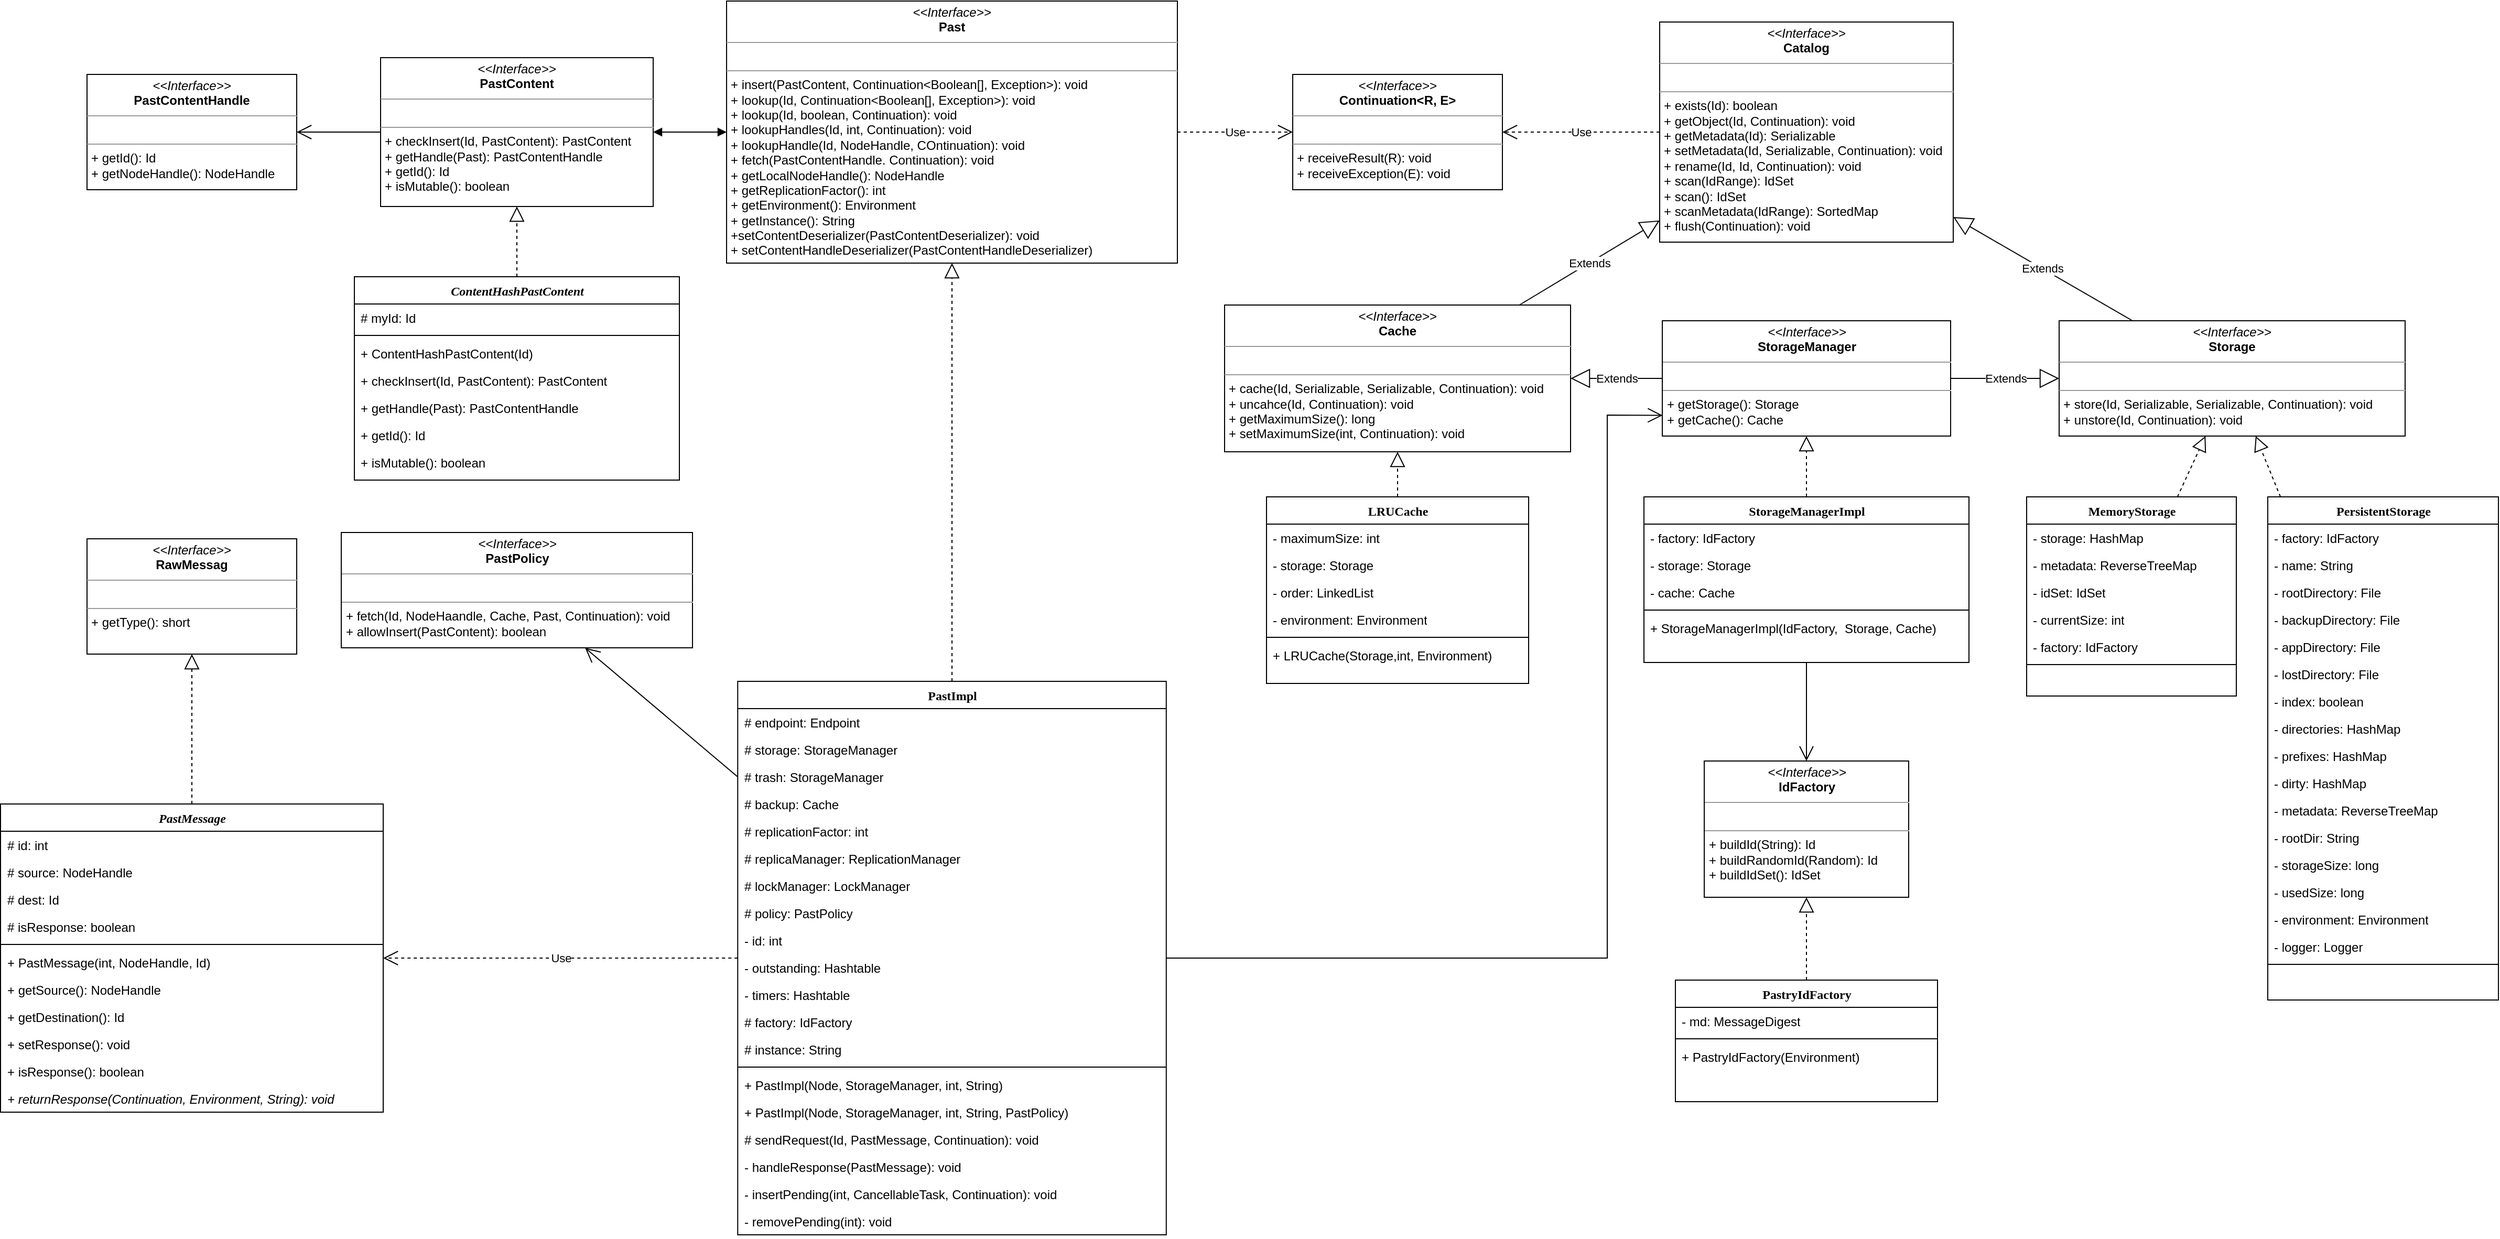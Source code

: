 <mxfile version="20.8.22" type="github">
  <diagram id="C5RBs43oDa-KdzZeNtuy" name="Page-1">
    <mxGraphModel dx="1843" dy="736" grid="1" gridSize="10" guides="1" tooltips="1" connect="1" arrows="1" fold="1" page="1" pageScale="1" pageWidth="827" pageHeight="1169" math="0" shadow="0">
      <root>
        <mxCell id="WIyWlLk6GJQsqaUBKTNV-0" />
        <mxCell id="WIyWlLk6GJQsqaUBKTNV-1" parent="WIyWlLk6GJQsqaUBKTNV-0" />
        <mxCell id="Su3MOvT8TWQy6JMW1wot-0" value="&lt;p style=&quot;margin:0px;margin-top:4px;text-align:center;&quot;&gt;&lt;i&gt;&amp;lt;&amp;lt;Interface&amp;gt;&amp;gt;&lt;/i&gt;&lt;br&gt;&lt;b&gt;PastContent&lt;/b&gt;&lt;/p&gt;&lt;hr size=&quot;1&quot;&gt;&lt;p style=&quot;margin:0px;margin-left:4px;&quot;&gt;&lt;br&gt;&lt;/p&gt;&lt;hr size=&quot;1&quot;&gt;&lt;p style=&quot;margin:0px;margin-left:4px;&quot;&gt;+ checkInsert(Id, PastContent): PastContent&lt;/p&gt;&lt;p style=&quot;margin:0px;margin-left:4px;&quot;&gt;+ getHandle(Past): PastContentHandle&lt;br&gt;&lt;/p&gt;&lt;p style=&quot;margin:0px;margin-left:4px;&quot;&gt;+ getId(): Id&lt;/p&gt;&lt;p style=&quot;margin:0px;margin-left:4px;&quot;&gt;+ isMutable(): boolean&lt;/p&gt;" style="verticalAlign=top;align=left;overflow=fill;fontSize=12;fontFamily=Helvetica;html=1;rounded=0;shadow=0;comic=0;labelBackgroundColor=none;strokeWidth=1" parent="WIyWlLk6GJQsqaUBKTNV-1" vertex="1">
          <mxGeometry x="550" y="459" width="260" height="142" as="geometry" />
        </mxCell>
        <mxCell id="Su3MOvT8TWQy6JMW1wot-1" value="&lt;p style=&quot;margin:0px;margin-top:4px;text-align:center;&quot;&gt;&lt;i&gt;&amp;lt;&amp;lt;Interface&amp;gt;&amp;gt;&lt;/i&gt;&lt;br&gt;&lt;b&gt;PastContentHandle&lt;/b&gt;&lt;/p&gt;&lt;hr size=&quot;1&quot;&gt;&lt;p style=&quot;margin:0px;margin-left:4px;&quot;&gt;&lt;br&gt;&lt;/p&gt;&lt;hr size=&quot;1&quot;&gt;&lt;p style=&quot;margin:0px;margin-left:4px;&quot;&gt;&lt;span style=&quot;background-color: initial;&quot;&gt;+ getId(): Id&lt;/span&gt;&lt;br&gt;&lt;/p&gt;&lt;p style=&quot;margin:0px;margin-left:4px;&quot;&gt;+ getNodeHandle(): NodeHandle&lt;/p&gt;" style="verticalAlign=top;align=left;overflow=fill;fontSize=12;fontFamily=Helvetica;html=1;rounded=0;shadow=0;comic=0;labelBackgroundColor=none;strokeWidth=1" parent="WIyWlLk6GJQsqaUBKTNV-1" vertex="1">
          <mxGeometry x="270" y="475" width="200" height="110" as="geometry" />
        </mxCell>
        <mxCell id="Su3MOvT8TWQy6JMW1wot-2" value="&lt;p style=&quot;margin:0px;margin-top:4px;text-align:center;&quot;&gt;&lt;i&gt;&amp;lt;&amp;lt;Interface&amp;gt;&amp;gt;&lt;/i&gt;&lt;br&gt;&lt;b&gt;Past&lt;/b&gt;&lt;/p&gt;&lt;hr size=&quot;1&quot;&gt;&lt;p style=&quot;margin:0px;margin-left:4px;&quot;&gt;&lt;br&gt;&lt;/p&gt;&lt;hr size=&quot;1&quot;&gt;&lt;p style=&quot;margin:0px;margin-left:4px;&quot;&gt;+ insert(PastContent, Continuation&amp;lt;Boolean[], Exception&amp;gt;): void&lt;/p&gt;&lt;p style=&quot;margin:0px;margin-left:4px;&quot;&gt;+ lookup(Id, Continuation&amp;lt;Boolean[], Exception&amp;gt;): void&lt;/p&gt;&lt;p style=&quot;margin:0px;margin-left:4px;&quot;&gt;+ lookup(Id, boolean, Continuation): void&lt;/p&gt;&lt;p style=&quot;margin:0px;margin-left:4px;&quot;&gt;+ lookupHandles(Id, int, Continuation): void&lt;/p&gt;&lt;p style=&quot;margin:0px;margin-left:4px;&quot;&gt;+ lookupHandle(Id, NodeHandle, COntinuation): void&lt;/p&gt;&lt;p style=&quot;margin:0px;margin-left:4px;&quot;&gt;+ fetch(PastContentHandle. Continuation): void&lt;/p&gt;&lt;p style=&quot;margin:0px;margin-left:4px;&quot;&gt;+ getLocalNodeHandle(): NodeHandle&lt;/p&gt;&lt;p style=&quot;margin:0px;margin-left:4px;&quot;&gt;+ getReplicationFactor(): int&lt;/p&gt;&lt;p style=&quot;margin:0px;margin-left:4px;&quot;&gt;+ getEnvironment(): Environment&lt;/p&gt;&lt;p style=&quot;margin:0px;margin-left:4px;&quot;&gt;+ getInstance(): String&lt;/p&gt;&lt;p style=&quot;margin:0px;margin-left:4px;&quot;&gt;+setContentDeserializer(PastContentDeserializer): void&lt;/p&gt;&lt;p style=&quot;margin:0px;margin-left:4px;&quot;&gt;+ setContentHandleDeserializer(PastContentHandleDeserializer)&lt;/p&gt;" style="verticalAlign=top;align=left;overflow=fill;fontSize=12;fontFamily=Helvetica;html=1;rounded=0;shadow=0;comic=0;labelBackgroundColor=none;strokeWidth=1" parent="WIyWlLk6GJQsqaUBKTNV-1" vertex="1">
          <mxGeometry x="880" y="405" width="430" height="250" as="geometry" />
        </mxCell>
        <mxCell id="Su3MOvT8TWQy6JMW1wot-4" value="" style="endArrow=open;endFill=1;endSize=12;html=1;rounded=0;" parent="WIyWlLk6GJQsqaUBKTNV-1" source="Su3MOvT8TWQy6JMW1wot-0" target="Su3MOvT8TWQy6JMW1wot-1" edge="1">
          <mxGeometry width="160" relative="1" as="geometry">
            <mxPoint x="310" y="790" as="sourcePoint" />
            <mxPoint x="470" y="790" as="targetPoint" />
          </mxGeometry>
        </mxCell>
        <mxCell id="Su3MOvT8TWQy6JMW1wot-5" value="PastImpl" style="swimlane;html=1;fontStyle=1;align=center;verticalAlign=top;childLayout=stackLayout;horizontal=1;startSize=26;horizontalStack=0;resizeParent=1;resizeLast=0;collapsible=1;marginBottom=0;swimlaneFillColor=#ffffff;rounded=0;shadow=0;comic=0;labelBackgroundColor=none;strokeWidth=1;fillColor=none;fontFamily=Verdana;fontSize=12" parent="WIyWlLk6GJQsqaUBKTNV-1" vertex="1">
          <mxGeometry x="890.63" y="1054" width="408.75" height="528" as="geometry" />
        </mxCell>
        <mxCell id="Su3MOvT8TWQy6JMW1wot-6" value="# endpoint: Endpoint" style="text;html=1;strokeColor=none;fillColor=none;align=left;verticalAlign=top;spacingLeft=4;spacingRight=4;whiteSpace=wrap;overflow=hidden;rotatable=0;points=[[0,0.5],[1,0.5]];portConstraint=eastwest;" parent="Su3MOvT8TWQy6JMW1wot-5" vertex="1">
          <mxGeometry y="26" width="408.75" height="26" as="geometry" />
        </mxCell>
        <mxCell id="Su3MOvT8TWQy6JMW1wot-7" value="# storage: StorageManager" style="text;html=1;strokeColor=none;fillColor=none;align=left;verticalAlign=top;spacingLeft=4;spacingRight=4;whiteSpace=wrap;overflow=hidden;rotatable=0;points=[[0,0.5],[1,0.5]];portConstraint=eastwest;" parent="Su3MOvT8TWQy6JMW1wot-5" vertex="1">
          <mxGeometry y="52" width="408.75" height="26" as="geometry" />
        </mxCell>
        <mxCell id="Su3MOvT8TWQy6JMW1wot-8" value="# trash: StorageManager" style="text;html=1;strokeColor=none;fillColor=none;align=left;verticalAlign=top;spacingLeft=4;spacingRight=4;whiteSpace=wrap;overflow=hidden;rotatable=0;points=[[0,0.5],[1,0.5]];portConstraint=eastwest;" parent="Su3MOvT8TWQy6JMW1wot-5" vertex="1">
          <mxGeometry y="78" width="408.75" height="26" as="geometry" />
        </mxCell>
        <mxCell id="Su3MOvT8TWQy6JMW1wot-13" value="# backup: Cache" style="text;html=1;strokeColor=none;fillColor=none;align=left;verticalAlign=top;spacingLeft=4;spacingRight=4;whiteSpace=wrap;overflow=hidden;rotatable=0;points=[[0,0.5],[1,0.5]];portConstraint=eastwest;" parent="Su3MOvT8TWQy6JMW1wot-5" vertex="1">
          <mxGeometry y="104" width="408.75" height="26" as="geometry" />
        </mxCell>
        <mxCell id="Su3MOvT8TWQy6JMW1wot-14" value="# replicationFactor: int" style="text;html=1;strokeColor=none;fillColor=none;align=left;verticalAlign=top;spacingLeft=4;spacingRight=4;whiteSpace=wrap;overflow=hidden;rotatable=0;points=[[0,0.5],[1,0.5]];portConstraint=eastwest;" parent="Su3MOvT8TWQy6JMW1wot-5" vertex="1">
          <mxGeometry y="130" width="408.75" height="26" as="geometry" />
        </mxCell>
        <mxCell id="Su3MOvT8TWQy6JMW1wot-15" value="# replicaManager: ReplicationManager" style="text;html=1;strokeColor=none;fillColor=none;align=left;verticalAlign=top;spacingLeft=4;spacingRight=4;whiteSpace=wrap;overflow=hidden;rotatable=0;points=[[0,0.5],[1,0.5]];portConstraint=eastwest;" parent="Su3MOvT8TWQy6JMW1wot-5" vertex="1">
          <mxGeometry y="156" width="408.75" height="26" as="geometry" />
        </mxCell>
        <mxCell id="Su3MOvT8TWQy6JMW1wot-16" value="# lockManager: LockManager" style="text;html=1;strokeColor=none;fillColor=none;align=left;verticalAlign=top;spacingLeft=4;spacingRight=4;whiteSpace=wrap;overflow=hidden;rotatable=0;points=[[0,0.5],[1,0.5]];portConstraint=eastwest;" parent="Su3MOvT8TWQy6JMW1wot-5" vertex="1">
          <mxGeometry y="182" width="408.75" height="26" as="geometry" />
        </mxCell>
        <mxCell id="Su3MOvT8TWQy6JMW1wot-17" value="# policy: PastPolicy" style="text;html=1;strokeColor=none;fillColor=none;align=left;verticalAlign=top;spacingLeft=4;spacingRight=4;whiteSpace=wrap;overflow=hidden;rotatable=0;points=[[0,0.5],[1,0.5]];portConstraint=eastwest;" parent="Su3MOvT8TWQy6JMW1wot-5" vertex="1">
          <mxGeometry y="208" width="408.75" height="26" as="geometry" />
        </mxCell>
        <mxCell id="Su3MOvT8TWQy6JMW1wot-18" value="- id: int" style="text;html=1;strokeColor=none;fillColor=none;align=left;verticalAlign=top;spacingLeft=4;spacingRight=4;whiteSpace=wrap;overflow=hidden;rotatable=0;points=[[0,0.5],[1,0.5]];portConstraint=eastwest;" parent="Su3MOvT8TWQy6JMW1wot-5" vertex="1">
          <mxGeometry y="234" width="408.75" height="26" as="geometry" />
        </mxCell>
        <mxCell id="Su3MOvT8TWQy6JMW1wot-19" value="- outstanding: Hashtable" style="text;html=1;strokeColor=none;fillColor=none;align=left;verticalAlign=top;spacingLeft=4;spacingRight=4;whiteSpace=wrap;overflow=hidden;rotatable=0;points=[[0,0.5],[1,0.5]];portConstraint=eastwest;" parent="Su3MOvT8TWQy6JMW1wot-5" vertex="1">
          <mxGeometry y="260" width="408.75" height="26" as="geometry" />
        </mxCell>
        <mxCell id="Su3MOvT8TWQy6JMW1wot-20" value="- timers: Hashtable" style="text;html=1;strokeColor=none;fillColor=none;align=left;verticalAlign=top;spacingLeft=4;spacingRight=4;whiteSpace=wrap;overflow=hidden;rotatable=0;points=[[0,0.5],[1,0.5]];portConstraint=eastwest;" parent="Su3MOvT8TWQy6JMW1wot-5" vertex="1">
          <mxGeometry y="286" width="408.75" height="26" as="geometry" />
        </mxCell>
        <mxCell id="Su3MOvT8TWQy6JMW1wot-21" value="# factory: IdFactory" style="text;html=1;strokeColor=none;fillColor=none;align=left;verticalAlign=top;spacingLeft=4;spacingRight=4;whiteSpace=wrap;overflow=hidden;rotatable=0;points=[[0,0.5],[1,0.5]];portConstraint=eastwest;" parent="Su3MOvT8TWQy6JMW1wot-5" vertex="1">
          <mxGeometry y="312" width="408.75" height="26" as="geometry" />
        </mxCell>
        <mxCell id="Su3MOvT8TWQy6JMW1wot-22" value="# instance: String" style="text;html=1;strokeColor=none;fillColor=none;align=left;verticalAlign=top;spacingLeft=4;spacingRight=4;whiteSpace=wrap;overflow=hidden;rotatable=0;points=[[0,0.5],[1,0.5]];portConstraint=eastwest;" parent="Su3MOvT8TWQy6JMW1wot-5" vertex="1">
          <mxGeometry y="338" width="408.75" height="26" as="geometry" />
        </mxCell>
        <mxCell id="Su3MOvT8TWQy6JMW1wot-9" value="" style="line;html=1;strokeWidth=1;fillColor=none;align=left;verticalAlign=middle;spacingTop=-1;spacingLeft=3;spacingRight=3;rotatable=0;labelPosition=right;points=[];portConstraint=eastwest;" parent="Su3MOvT8TWQy6JMW1wot-5" vertex="1">
          <mxGeometry y="364" width="408.75" height="8" as="geometry" />
        </mxCell>
        <mxCell id="wLES59j1oVK8HbgdXvUb-11" value="+ PastImpl(Node, StorageManager, int, String)" style="text;html=1;strokeColor=none;fillColor=none;align=left;verticalAlign=top;spacingLeft=4;spacingRight=4;whiteSpace=wrap;overflow=hidden;rotatable=0;points=[[0,0.5],[1,0.5]];portConstraint=eastwest;" parent="Su3MOvT8TWQy6JMW1wot-5" vertex="1">
          <mxGeometry y="372" width="408.75" height="26" as="geometry" />
        </mxCell>
        <mxCell id="wLES59j1oVK8HbgdXvUb-14" value="+ PastImpl(Node, StorageManager, int, String, PastPolicy)" style="text;html=1;strokeColor=none;fillColor=none;align=left;verticalAlign=top;spacingLeft=4;spacingRight=4;whiteSpace=wrap;overflow=hidden;rotatable=0;points=[[0,0.5],[1,0.5]];portConstraint=eastwest;" parent="Su3MOvT8TWQy6JMW1wot-5" vertex="1">
          <mxGeometry y="398" width="408.75" height="26" as="geometry" />
        </mxCell>
        <mxCell id="Su3MOvT8TWQy6JMW1wot-10" value="# sendRequest(Id, PastMessage, Continuation): void" style="text;html=1;strokeColor=none;fillColor=none;align=left;verticalAlign=top;spacingLeft=4;spacingRight=4;whiteSpace=wrap;overflow=hidden;rotatable=0;points=[[0,0.5],[1,0.5]];portConstraint=eastwest;" parent="Su3MOvT8TWQy6JMW1wot-5" vertex="1">
          <mxGeometry y="424" width="408.75" height="26" as="geometry" />
        </mxCell>
        <mxCell id="Su3MOvT8TWQy6JMW1wot-11" value="&lt;span style=&quot;&quot;&gt;- handleResponse(PastMessage): void&lt;/span&gt;" style="text;html=1;strokeColor=none;fillColor=none;align=left;verticalAlign=top;spacingLeft=4;spacingRight=4;whiteSpace=wrap;overflow=hidden;rotatable=0;points=[[0,0.5],[1,0.5]];portConstraint=eastwest;" parent="Su3MOvT8TWQy6JMW1wot-5" vertex="1">
          <mxGeometry y="450" width="408.75" height="26" as="geometry" />
        </mxCell>
        <mxCell id="esoiNTDguQ5Th5_M5A-R-1" value="&lt;span style=&quot;&quot;&gt;- insertPending(int, CancellableTask, Continuation): void&lt;/span&gt;" style="text;html=1;strokeColor=none;fillColor=none;align=left;verticalAlign=top;spacingLeft=4;spacingRight=4;whiteSpace=wrap;overflow=hidden;rotatable=0;points=[[0,0.5],[1,0.5]];portConstraint=eastwest;" vertex="1" parent="Su3MOvT8TWQy6JMW1wot-5">
          <mxGeometry y="476" width="408.75" height="26" as="geometry" />
        </mxCell>
        <mxCell id="esoiNTDguQ5Th5_M5A-R-0" value="&lt;span style=&quot;&quot;&gt;- removePending(int): void&lt;/span&gt;" style="text;html=1;strokeColor=none;fillColor=none;align=left;verticalAlign=top;spacingLeft=4;spacingRight=4;whiteSpace=wrap;overflow=hidden;rotatable=0;points=[[0,0.5],[1,0.5]];portConstraint=eastwest;" vertex="1" parent="Su3MOvT8TWQy6JMW1wot-5">
          <mxGeometry y="502" width="408.75" height="26" as="geometry" />
        </mxCell>
        <mxCell id="Su3MOvT8TWQy6JMW1wot-12" value="" style="endArrow=block;dashed=1;endFill=0;endSize=12;html=1;rounded=0;" parent="WIyWlLk6GJQsqaUBKTNV-1" source="Su3MOvT8TWQy6JMW1wot-5" target="Su3MOvT8TWQy6JMW1wot-2" edge="1">
          <mxGeometry width="160" relative="1" as="geometry">
            <mxPoint x="440" y="750" as="sourcePoint" />
            <mxPoint x="600" y="750" as="targetPoint" />
          </mxGeometry>
        </mxCell>
        <mxCell id="4EkITvmxwTz3SZGyoo9T-0" value="&lt;p style=&quot;margin:0px;margin-top:4px;text-align:center;&quot;&gt;&lt;i&gt;&amp;lt;&amp;lt;Interface&amp;gt;&amp;gt;&lt;/i&gt;&lt;br&gt;&lt;b&gt;Continuation&amp;lt;R, E&amp;gt;&lt;/b&gt;&lt;/p&gt;&lt;hr size=&quot;1&quot;&gt;&lt;p style=&quot;margin:0px;margin-left:4px;&quot;&gt;&lt;br&gt;&lt;/p&gt;&lt;hr size=&quot;1&quot;&gt;&lt;p style=&quot;margin:0px;margin-left:4px;&quot;&gt;&lt;span style=&quot;background-color: initial;&quot;&gt;+ receiveResult(R): void&lt;/span&gt;&lt;br&gt;&lt;/p&gt;&lt;p style=&quot;margin:0px;margin-left:4px;&quot;&gt;+ receiveException(E): void&lt;/p&gt;" style="verticalAlign=top;align=left;overflow=fill;fontSize=12;fontFamily=Helvetica;html=1;rounded=0;shadow=0;comic=0;labelBackgroundColor=none;strokeWidth=1" parent="WIyWlLk6GJQsqaUBKTNV-1" vertex="1">
          <mxGeometry x="1420" y="475" width="200" height="110" as="geometry" />
        </mxCell>
        <mxCell id="rdHLimNLfJa7XDxrcu8q-0" value="&lt;p style=&quot;margin:0px;margin-top:4px;text-align:center;&quot;&gt;&lt;i&gt;&amp;lt;&amp;lt;Interface&amp;gt;&amp;gt;&lt;/i&gt;&lt;br&gt;&lt;b&gt;Storage&lt;/b&gt;&lt;/p&gt;&lt;hr size=&quot;1&quot;&gt;&lt;p style=&quot;margin:0px;margin-left:4px;&quot;&gt;&lt;br&gt;&lt;/p&gt;&lt;hr size=&quot;1&quot;&gt;&lt;p style=&quot;margin:0px;margin-left:4px;&quot;&gt;&lt;span style=&quot;background-color: initial;&quot;&gt;+ store(Id, Serializable, Serializable, Continuation): void&lt;/span&gt;&lt;br&gt;&lt;/p&gt;&lt;p style=&quot;margin:0px;margin-left:4px;&quot;&gt;+ unstore(Id, Continuation): void&lt;/p&gt;" style="verticalAlign=top;align=left;overflow=fill;fontSize=12;fontFamily=Helvetica;html=1;rounded=0;shadow=0;comic=0;labelBackgroundColor=none;strokeWidth=1" parent="WIyWlLk6GJQsqaUBKTNV-1" vertex="1">
          <mxGeometry x="2151" y="710" width="330" height="110" as="geometry" />
        </mxCell>
        <mxCell id="rdHLimNLfJa7XDxrcu8q-1" value="&lt;p style=&quot;margin:0px;margin-top:4px;text-align:center;&quot;&gt;&lt;i&gt;&amp;lt;&amp;lt;Interface&amp;gt;&amp;gt;&lt;/i&gt;&lt;br&gt;&lt;b&gt;Catalog&lt;/b&gt;&lt;/p&gt;&lt;hr size=&quot;1&quot;&gt;&lt;p style=&quot;margin:0px;margin-left:4px;&quot;&gt;&lt;br&gt;&lt;/p&gt;&lt;hr size=&quot;1&quot;&gt;&lt;p style=&quot;margin:0px;margin-left:4px;&quot;&gt;+ exists(Id): boolean&lt;/p&gt;&lt;p style=&quot;margin:0px;margin-left:4px;&quot;&gt;+ getObject(Id, Continuation): void&lt;br&gt;&lt;/p&gt;&lt;p style=&quot;margin:0px;margin-left:4px;&quot;&gt;+ getMetadata(Id): Serializable&lt;/p&gt;&lt;p style=&quot;margin:0px;margin-left:4px;&quot;&gt;+ setMetadata(Id, Serializable, Continuation): void&lt;/p&gt;&lt;p style=&quot;margin:0px;margin-left:4px;&quot;&gt;+ rename(Id, Id, Continuation): void&lt;/p&gt;&lt;p style=&quot;margin:0px;margin-left:4px;&quot;&gt;+ scan(IdRange): IdSet&lt;/p&gt;&lt;p style=&quot;margin:0px;margin-left:4px;&quot;&gt;+ scan(): IdSet&lt;/p&gt;&lt;p style=&quot;margin:0px;margin-left:4px;&quot;&gt;+ scanMetadata(IdRange): SortedMap&lt;/p&gt;&lt;p style=&quot;margin:0px;margin-left:4px;&quot;&gt;+ flush(Continuation): void&lt;/p&gt;" style="verticalAlign=top;align=left;overflow=fill;fontSize=12;fontFamily=Helvetica;html=1;rounded=0;shadow=0;comic=0;labelBackgroundColor=none;strokeWidth=1" parent="WIyWlLk6GJQsqaUBKTNV-1" vertex="1">
          <mxGeometry x="1770" y="425" width="280" height="210" as="geometry" />
        </mxCell>
        <mxCell id="rdHLimNLfJa7XDxrcu8q-3" value="MemoryStorage" style="swimlane;html=1;fontStyle=1;align=center;verticalAlign=top;childLayout=stackLayout;horizontal=1;startSize=26;horizontalStack=0;resizeParent=1;resizeLast=0;collapsible=1;marginBottom=0;swimlaneFillColor=#ffffff;rounded=0;shadow=0;comic=0;labelBackgroundColor=none;strokeWidth=1;fillColor=none;fontFamily=Verdana;fontSize=12" parent="WIyWlLk6GJQsqaUBKTNV-1" vertex="1">
          <mxGeometry x="2120" y="878" width="200" height="190" as="geometry" />
        </mxCell>
        <mxCell id="rdHLimNLfJa7XDxrcu8q-4" value="- storage: HashMap" style="text;html=1;strokeColor=none;fillColor=none;align=left;verticalAlign=top;spacingLeft=4;spacingRight=4;whiteSpace=wrap;overflow=hidden;rotatable=0;points=[[0,0.5],[1,0.5]];portConstraint=eastwest;" parent="rdHLimNLfJa7XDxrcu8q-3" vertex="1">
          <mxGeometry y="26" width="200" height="26" as="geometry" />
        </mxCell>
        <mxCell id="rdHLimNLfJa7XDxrcu8q-5" value="- metadata: ReverseTreeMap" style="text;html=1;strokeColor=none;fillColor=none;align=left;verticalAlign=top;spacingLeft=4;spacingRight=4;whiteSpace=wrap;overflow=hidden;rotatable=0;points=[[0,0.5],[1,0.5]];portConstraint=eastwest;" parent="rdHLimNLfJa7XDxrcu8q-3" vertex="1">
          <mxGeometry y="52" width="200" height="26" as="geometry" />
        </mxCell>
        <mxCell id="rdHLimNLfJa7XDxrcu8q-6" value="- idSet: IdSet" style="text;html=1;strokeColor=none;fillColor=none;align=left;verticalAlign=top;spacingLeft=4;spacingRight=4;whiteSpace=wrap;overflow=hidden;rotatable=0;points=[[0,0.5],[1,0.5]];portConstraint=eastwest;" parent="rdHLimNLfJa7XDxrcu8q-3" vertex="1">
          <mxGeometry y="78" width="200" height="26" as="geometry" />
        </mxCell>
        <mxCell id="rdHLimNLfJa7XDxrcu8q-7" value="- currentSize: int" style="text;html=1;strokeColor=none;fillColor=none;align=left;verticalAlign=top;spacingLeft=4;spacingRight=4;whiteSpace=wrap;overflow=hidden;rotatable=0;points=[[0,0.5],[1,0.5]];portConstraint=eastwest;" parent="rdHLimNLfJa7XDxrcu8q-3" vertex="1">
          <mxGeometry y="104" width="200" height="26" as="geometry" />
        </mxCell>
        <mxCell id="rdHLimNLfJa7XDxrcu8q-8" value="- factory: IdFactory" style="text;html=1;strokeColor=none;fillColor=none;align=left;verticalAlign=top;spacingLeft=4;spacingRight=4;whiteSpace=wrap;overflow=hidden;rotatable=0;points=[[0,0.5],[1,0.5]];portConstraint=eastwest;" parent="rdHLimNLfJa7XDxrcu8q-3" vertex="1">
          <mxGeometry y="130" width="200" height="26" as="geometry" />
        </mxCell>
        <mxCell id="rdHLimNLfJa7XDxrcu8q-17" value="" style="line;html=1;strokeWidth=1;fillColor=none;align=left;verticalAlign=middle;spacingTop=-1;spacingLeft=3;spacingRight=3;rotatable=0;labelPosition=right;points=[];portConstraint=eastwest;" parent="rdHLimNLfJa7XDxrcu8q-3" vertex="1">
          <mxGeometry y="156" width="200" height="8" as="geometry" />
        </mxCell>
        <mxCell id="rdHLimNLfJa7XDxrcu8q-20" value="" style="endArrow=block;dashed=1;endFill=0;endSize=12;html=1;rounded=0;" parent="WIyWlLk6GJQsqaUBKTNV-1" source="rdHLimNLfJa7XDxrcu8q-3" target="rdHLimNLfJa7XDxrcu8q-0" edge="1">
          <mxGeometry width="160" relative="1" as="geometry">
            <mxPoint x="2520" y="1050" as="sourcePoint" />
            <mxPoint x="2680" y="1050" as="targetPoint" />
          </mxGeometry>
        </mxCell>
        <mxCell id="rdHLimNLfJa7XDxrcu8q-21" value="PersistentStorage" style="swimlane;html=1;fontStyle=1;align=center;verticalAlign=top;childLayout=stackLayout;horizontal=1;startSize=26;horizontalStack=0;resizeParent=1;resizeLast=0;collapsible=1;marginBottom=0;swimlaneFillColor=#ffffff;rounded=0;shadow=0;comic=0;labelBackgroundColor=none;strokeWidth=1;fillColor=none;fontFamily=Verdana;fontSize=12" parent="WIyWlLk6GJQsqaUBKTNV-1" vertex="1">
          <mxGeometry x="2350" y="878" width="220" height="480" as="geometry" />
        </mxCell>
        <mxCell id="rdHLimNLfJa7XDxrcu8q-26" value="- factory: IdFactory" style="text;html=1;strokeColor=none;fillColor=none;align=left;verticalAlign=top;spacingLeft=4;spacingRight=4;whiteSpace=wrap;overflow=hidden;rotatable=0;points=[[0,0.5],[1,0.5]];portConstraint=eastwest;" parent="rdHLimNLfJa7XDxrcu8q-21" vertex="1">
          <mxGeometry y="26" width="220" height="26" as="geometry" />
        </mxCell>
        <mxCell id="rdHLimNLfJa7XDxrcu8q-29" value="- name: String" style="text;html=1;strokeColor=none;fillColor=none;align=left;verticalAlign=top;spacingLeft=4;spacingRight=4;whiteSpace=wrap;overflow=hidden;rotatable=0;points=[[0,0.5],[1,0.5]];portConstraint=eastwest;" parent="rdHLimNLfJa7XDxrcu8q-21" vertex="1">
          <mxGeometry y="52" width="220" height="26" as="geometry" />
        </mxCell>
        <mxCell id="rdHLimNLfJa7XDxrcu8q-30" value="- rootDirectory: File" style="text;html=1;strokeColor=none;fillColor=none;align=left;verticalAlign=top;spacingLeft=4;spacingRight=4;whiteSpace=wrap;overflow=hidden;rotatable=0;points=[[0,0.5],[1,0.5]];portConstraint=eastwest;" parent="rdHLimNLfJa7XDxrcu8q-21" vertex="1">
          <mxGeometry y="78" width="220" height="26" as="geometry" />
        </mxCell>
        <mxCell id="rdHLimNLfJa7XDxrcu8q-31" value="- backupDirectory: File" style="text;html=1;strokeColor=none;fillColor=none;align=left;verticalAlign=top;spacingLeft=4;spacingRight=4;whiteSpace=wrap;overflow=hidden;rotatable=0;points=[[0,0.5],[1,0.5]];portConstraint=eastwest;" parent="rdHLimNLfJa7XDxrcu8q-21" vertex="1">
          <mxGeometry y="104" width="220" height="26" as="geometry" />
        </mxCell>
        <mxCell id="rdHLimNLfJa7XDxrcu8q-32" value="- appDirectory: File" style="text;html=1;strokeColor=none;fillColor=none;align=left;verticalAlign=top;spacingLeft=4;spacingRight=4;whiteSpace=wrap;overflow=hidden;rotatable=0;points=[[0,0.5],[1,0.5]];portConstraint=eastwest;" parent="rdHLimNLfJa7XDxrcu8q-21" vertex="1">
          <mxGeometry y="130" width="220" height="26" as="geometry" />
        </mxCell>
        <mxCell id="rdHLimNLfJa7XDxrcu8q-33" value="- lostDirectory: File" style="text;html=1;strokeColor=none;fillColor=none;align=left;verticalAlign=top;spacingLeft=4;spacingRight=4;whiteSpace=wrap;overflow=hidden;rotatable=0;points=[[0,0.5],[1,0.5]];portConstraint=eastwest;" parent="rdHLimNLfJa7XDxrcu8q-21" vertex="1">
          <mxGeometry y="156" width="220" height="26" as="geometry" />
        </mxCell>
        <mxCell id="rdHLimNLfJa7XDxrcu8q-34" value="- index: boolean" style="text;html=1;strokeColor=none;fillColor=none;align=left;verticalAlign=top;spacingLeft=4;spacingRight=4;whiteSpace=wrap;overflow=hidden;rotatable=0;points=[[0,0.5],[1,0.5]];portConstraint=eastwest;" parent="rdHLimNLfJa7XDxrcu8q-21" vertex="1">
          <mxGeometry y="182" width="220" height="26" as="geometry" />
        </mxCell>
        <mxCell id="rdHLimNLfJa7XDxrcu8q-35" value="- directories: HashMap" style="text;html=1;strokeColor=none;fillColor=none;align=left;verticalAlign=top;spacingLeft=4;spacingRight=4;whiteSpace=wrap;overflow=hidden;rotatable=0;points=[[0,0.5],[1,0.5]];portConstraint=eastwest;" parent="rdHLimNLfJa7XDxrcu8q-21" vertex="1">
          <mxGeometry y="208" width="220" height="26" as="geometry" />
        </mxCell>
        <mxCell id="rdHLimNLfJa7XDxrcu8q-36" value="- prefixes: HashMap" style="text;html=1;strokeColor=none;fillColor=none;align=left;verticalAlign=top;spacingLeft=4;spacingRight=4;whiteSpace=wrap;overflow=hidden;rotatable=0;points=[[0,0.5],[1,0.5]];portConstraint=eastwest;" parent="rdHLimNLfJa7XDxrcu8q-21" vertex="1">
          <mxGeometry y="234" width="220" height="26" as="geometry" />
        </mxCell>
        <mxCell id="rdHLimNLfJa7XDxrcu8q-37" value="- dirty: HashMap" style="text;html=1;strokeColor=none;fillColor=none;align=left;verticalAlign=top;spacingLeft=4;spacingRight=4;whiteSpace=wrap;overflow=hidden;rotatable=0;points=[[0,0.5],[1,0.5]];portConstraint=eastwest;" parent="rdHLimNLfJa7XDxrcu8q-21" vertex="1">
          <mxGeometry y="260" width="220" height="26" as="geometry" />
        </mxCell>
        <mxCell id="rdHLimNLfJa7XDxrcu8q-38" value="- metadata: ReverseTreeMap" style="text;html=1;strokeColor=none;fillColor=none;align=left;verticalAlign=top;spacingLeft=4;spacingRight=4;whiteSpace=wrap;overflow=hidden;rotatable=0;points=[[0,0.5],[1,0.5]];portConstraint=eastwest;" parent="rdHLimNLfJa7XDxrcu8q-21" vertex="1">
          <mxGeometry y="286" width="220" height="26" as="geometry" />
        </mxCell>
        <mxCell id="rdHLimNLfJa7XDxrcu8q-39" value="- rootDir: String" style="text;html=1;strokeColor=none;fillColor=none;align=left;verticalAlign=top;spacingLeft=4;spacingRight=4;whiteSpace=wrap;overflow=hidden;rotatable=0;points=[[0,0.5],[1,0.5]];portConstraint=eastwest;" parent="rdHLimNLfJa7XDxrcu8q-21" vertex="1">
          <mxGeometry y="312" width="220" height="26" as="geometry" />
        </mxCell>
        <mxCell id="rdHLimNLfJa7XDxrcu8q-40" value="- storageSize: long" style="text;html=1;strokeColor=none;fillColor=none;align=left;verticalAlign=top;spacingLeft=4;spacingRight=4;whiteSpace=wrap;overflow=hidden;rotatable=0;points=[[0,0.5],[1,0.5]];portConstraint=eastwest;" parent="rdHLimNLfJa7XDxrcu8q-21" vertex="1">
          <mxGeometry y="338" width="220" height="26" as="geometry" />
        </mxCell>
        <mxCell id="rdHLimNLfJa7XDxrcu8q-41" value="- usedSize: long" style="text;html=1;strokeColor=none;fillColor=none;align=left;verticalAlign=top;spacingLeft=4;spacingRight=4;whiteSpace=wrap;overflow=hidden;rotatable=0;points=[[0,0.5],[1,0.5]];portConstraint=eastwest;" parent="rdHLimNLfJa7XDxrcu8q-21" vertex="1">
          <mxGeometry y="364" width="220" height="26" as="geometry" />
        </mxCell>
        <mxCell id="rdHLimNLfJa7XDxrcu8q-42" value="- environment: Environment" style="text;html=1;strokeColor=none;fillColor=none;align=left;verticalAlign=top;spacingLeft=4;spacingRight=4;whiteSpace=wrap;overflow=hidden;rotatable=0;points=[[0,0.5],[1,0.5]];portConstraint=eastwest;" parent="rdHLimNLfJa7XDxrcu8q-21" vertex="1">
          <mxGeometry y="390" width="220" height="26" as="geometry" />
        </mxCell>
        <mxCell id="rdHLimNLfJa7XDxrcu8q-43" value="- logger: Logger" style="text;html=1;strokeColor=none;fillColor=none;align=left;verticalAlign=top;spacingLeft=4;spacingRight=4;whiteSpace=wrap;overflow=hidden;rotatable=0;points=[[0,0.5],[1,0.5]];portConstraint=eastwest;" parent="rdHLimNLfJa7XDxrcu8q-21" vertex="1">
          <mxGeometry y="416" width="220" height="26" as="geometry" />
        </mxCell>
        <mxCell id="rdHLimNLfJa7XDxrcu8q-27" value="" style="line;html=1;strokeWidth=1;fillColor=none;align=left;verticalAlign=middle;spacingTop=-1;spacingLeft=3;spacingRight=3;rotatable=0;labelPosition=right;points=[];portConstraint=eastwest;" parent="rdHLimNLfJa7XDxrcu8q-21" vertex="1">
          <mxGeometry y="442" width="220" height="8" as="geometry" />
        </mxCell>
        <mxCell id="rdHLimNLfJa7XDxrcu8q-28" value="" style="endArrow=block;dashed=1;endFill=0;endSize=12;html=1;rounded=0;" parent="WIyWlLk6GJQsqaUBKTNV-1" source="rdHLimNLfJa7XDxrcu8q-21" target="rdHLimNLfJa7XDxrcu8q-0" edge="1">
          <mxGeometry width="160" relative="1" as="geometry">
            <mxPoint x="2169" y="870" as="sourcePoint" />
            <mxPoint x="2199" y="830" as="targetPoint" />
          </mxGeometry>
        </mxCell>
        <mxCell id="rdHLimNLfJa7XDxrcu8q-44" value="&lt;p style=&quot;margin:0px;margin-top:4px;text-align:center;&quot;&gt;&lt;i&gt;&amp;lt;&amp;lt;Interface&amp;gt;&amp;gt;&lt;/i&gt;&lt;br&gt;&lt;b&gt;Cache&lt;/b&gt;&lt;/p&gt;&lt;hr size=&quot;1&quot;&gt;&lt;p style=&quot;margin:0px;margin-left:4px;&quot;&gt;&lt;br&gt;&lt;/p&gt;&lt;hr size=&quot;1&quot;&gt;&lt;p style=&quot;margin:0px;margin-left:4px;&quot;&gt;&lt;span style=&quot;background-color: initial;&quot;&gt;+ cache(Id, Serializable, Serializable, Continuation): void&lt;/span&gt;&lt;br&gt;&lt;/p&gt;&lt;p style=&quot;margin:0px;margin-left:4px;&quot;&gt;+ uncahce(Id, Continuation): void&lt;/p&gt;&lt;p style=&quot;margin:0px;margin-left:4px;&quot;&gt;+ getMaximumSize(): long&lt;/p&gt;&lt;p style=&quot;margin:0px;margin-left:4px;&quot;&gt;+ setMaximumSize(int, Continuation): void&lt;/p&gt;" style="verticalAlign=top;align=left;overflow=fill;fontSize=12;fontFamily=Helvetica;html=1;rounded=0;shadow=0;comic=0;labelBackgroundColor=none;strokeWidth=1" parent="WIyWlLk6GJQsqaUBKTNV-1" vertex="1">
          <mxGeometry x="1355" y="695" width="330" height="140" as="geometry" />
        </mxCell>
        <mxCell id="rdHLimNLfJa7XDxrcu8q-45" value="Extends" style="endArrow=block;endSize=16;endFill=0;html=1;rounded=0;" parent="WIyWlLk6GJQsqaUBKTNV-1" source="rdHLimNLfJa7XDxrcu8q-44" target="rdHLimNLfJa7XDxrcu8q-1" edge="1">
          <mxGeometry width="160" relative="1" as="geometry">
            <mxPoint x="1390" y="620" as="sourcePoint" />
            <mxPoint x="1550" y="620" as="targetPoint" />
          </mxGeometry>
        </mxCell>
        <mxCell id="rdHLimNLfJa7XDxrcu8q-46" value="Extends" style="endArrow=block;endSize=16;endFill=0;html=1;rounded=0;" parent="WIyWlLk6GJQsqaUBKTNV-1" source="rdHLimNLfJa7XDxrcu8q-0" target="rdHLimNLfJa7XDxrcu8q-1" edge="1">
          <mxGeometry width="160" relative="1" as="geometry">
            <mxPoint x="1699" y="720" as="sourcePoint" />
            <mxPoint x="1780" y="659" as="targetPoint" />
          </mxGeometry>
        </mxCell>
        <mxCell id="rdHLimNLfJa7XDxrcu8q-47" value="LRUCache" style="swimlane;html=1;fontStyle=1;align=center;verticalAlign=top;childLayout=stackLayout;horizontal=1;startSize=26;horizontalStack=0;resizeParent=1;resizeLast=0;collapsible=1;marginBottom=0;swimlaneFillColor=#ffffff;rounded=0;shadow=0;comic=0;labelBackgroundColor=none;strokeWidth=1;fillColor=none;fontFamily=Verdana;fontSize=12" parent="WIyWlLk6GJQsqaUBKTNV-1" vertex="1">
          <mxGeometry x="1395" y="878" width="250" height="178" as="geometry" />
        </mxCell>
        <mxCell id="rdHLimNLfJa7XDxrcu8q-48" value="- maximumSize: int" style="text;html=1;strokeColor=none;fillColor=none;align=left;verticalAlign=top;spacingLeft=4;spacingRight=4;whiteSpace=wrap;overflow=hidden;rotatable=0;points=[[0,0.5],[1,0.5]];portConstraint=eastwest;" parent="rdHLimNLfJa7XDxrcu8q-47" vertex="1">
          <mxGeometry y="26" width="250" height="26" as="geometry" />
        </mxCell>
        <mxCell id="rdHLimNLfJa7XDxrcu8q-49" value="- storage: Storage" style="text;html=1;strokeColor=none;fillColor=none;align=left;verticalAlign=top;spacingLeft=4;spacingRight=4;whiteSpace=wrap;overflow=hidden;rotatable=0;points=[[0,0.5],[1,0.5]];portConstraint=eastwest;" parent="rdHLimNLfJa7XDxrcu8q-47" vertex="1">
          <mxGeometry y="52" width="250" height="26" as="geometry" />
        </mxCell>
        <mxCell id="rdHLimNLfJa7XDxrcu8q-50" value="- order: LinkedList" style="text;html=1;strokeColor=none;fillColor=none;align=left;verticalAlign=top;spacingLeft=4;spacingRight=4;whiteSpace=wrap;overflow=hidden;rotatable=0;points=[[0,0.5],[1,0.5]];portConstraint=eastwest;" parent="rdHLimNLfJa7XDxrcu8q-47" vertex="1">
          <mxGeometry y="78" width="250" height="26" as="geometry" />
        </mxCell>
        <mxCell id="rdHLimNLfJa7XDxrcu8q-51" value="- environment: Environment" style="text;html=1;strokeColor=none;fillColor=none;align=left;verticalAlign=top;spacingLeft=4;spacingRight=4;whiteSpace=wrap;overflow=hidden;rotatable=0;points=[[0,0.5],[1,0.5]];portConstraint=eastwest;" parent="rdHLimNLfJa7XDxrcu8q-47" vertex="1">
          <mxGeometry y="104" width="250" height="26" as="geometry" />
        </mxCell>
        <mxCell id="rdHLimNLfJa7XDxrcu8q-53" value="" style="line;html=1;strokeWidth=1;fillColor=none;align=left;verticalAlign=middle;spacingTop=-1;spacingLeft=3;spacingRight=3;rotatable=0;labelPosition=right;points=[];portConstraint=eastwest;" parent="rdHLimNLfJa7XDxrcu8q-47" vertex="1">
          <mxGeometry y="130" width="250" height="8" as="geometry" />
        </mxCell>
        <mxCell id="rdHLimNLfJa7XDxrcu8q-68" value="+ LRUCache(Storage,int, Environment)" style="text;html=1;strokeColor=none;fillColor=none;align=left;verticalAlign=top;spacingLeft=4;spacingRight=4;whiteSpace=wrap;overflow=hidden;rotatable=0;points=[[0,0.5],[1,0.5]];portConstraint=eastwest;" parent="rdHLimNLfJa7XDxrcu8q-47" vertex="1">
          <mxGeometry y="138" width="250" height="26" as="geometry" />
        </mxCell>
        <mxCell id="rdHLimNLfJa7XDxrcu8q-54" value="" style="endArrow=block;dashed=1;endFill=0;endSize=12;html=1;rounded=0;" parent="WIyWlLk6GJQsqaUBKTNV-1" source="rdHLimNLfJa7XDxrcu8q-47" target="rdHLimNLfJa7XDxrcu8q-44" edge="1">
          <mxGeometry width="160" relative="1" as="geometry">
            <mxPoint x="2164" y="870" as="sourcePoint" />
            <mxPoint x="2196" y="830" as="targetPoint" />
          </mxGeometry>
        </mxCell>
        <mxCell id="rdHLimNLfJa7XDxrcu8q-56" value="&lt;p style=&quot;margin:0px;margin-top:4px;text-align:center;&quot;&gt;&lt;i&gt;&amp;lt;&amp;lt;Interface&amp;gt;&amp;gt;&lt;/i&gt;&lt;br&gt;&lt;b&gt;StorageManager&lt;/b&gt;&lt;/p&gt;&lt;hr size=&quot;1&quot;&gt;&lt;p style=&quot;margin:0px;margin-left:4px;&quot;&gt;&lt;br&gt;&lt;/p&gt;&lt;hr size=&quot;1&quot;&gt;&lt;p style=&quot;margin:0px;margin-left:4px;&quot;&gt;&lt;span style=&quot;background-color: initial;&quot;&gt;+ getStorage(): Storage&lt;/span&gt;&lt;br&gt;&lt;/p&gt;&lt;p style=&quot;margin:0px;margin-left:4px;&quot;&gt;+ getCache(): Cache&lt;/p&gt;" style="verticalAlign=top;align=left;overflow=fill;fontSize=12;fontFamily=Helvetica;html=1;rounded=0;shadow=0;comic=0;labelBackgroundColor=none;strokeWidth=1" parent="WIyWlLk6GJQsqaUBKTNV-1" vertex="1">
          <mxGeometry x="1772.5" y="710" width="275" height="110" as="geometry" />
        </mxCell>
        <mxCell id="rdHLimNLfJa7XDxrcu8q-57" value="Extends" style="endArrow=block;endSize=16;endFill=0;html=1;rounded=0;" parent="WIyWlLk6GJQsqaUBKTNV-1" source="rdHLimNLfJa7XDxrcu8q-56" target="rdHLimNLfJa7XDxrcu8q-44" edge="1">
          <mxGeometry width="160" relative="1" as="geometry">
            <mxPoint x="1630" y="705" as="sourcePoint" />
            <mxPoint x="1780" y="627" as="targetPoint" />
          </mxGeometry>
        </mxCell>
        <mxCell id="rdHLimNLfJa7XDxrcu8q-58" value="Extends" style="endArrow=block;endSize=16;endFill=0;html=1;rounded=0;" parent="WIyWlLk6GJQsqaUBKTNV-1" source="rdHLimNLfJa7XDxrcu8q-56" target="rdHLimNLfJa7XDxrcu8q-0" edge="1">
          <mxGeometry width="160" relative="1" as="geometry">
            <mxPoint x="2216" y="720" as="sourcePoint" />
            <mxPoint x="2060" y="633" as="targetPoint" />
          </mxGeometry>
        </mxCell>
        <mxCell id="rdHLimNLfJa7XDxrcu8q-59" value="StorageManagerImpl" style="swimlane;html=1;fontStyle=1;align=center;verticalAlign=top;childLayout=stackLayout;horizontal=1;startSize=26;horizontalStack=0;resizeParent=1;resizeLast=0;collapsible=1;marginBottom=0;swimlaneFillColor=#ffffff;rounded=0;shadow=0;comic=0;labelBackgroundColor=none;strokeWidth=1;fillColor=none;fontFamily=Verdana;fontSize=12" parent="WIyWlLk6GJQsqaUBKTNV-1" vertex="1">
          <mxGeometry x="1755" y="878" width="310" height="158" as="geometry" />
        </mxCell>
        <mxCell id="rdHLimNLfJa7XDxrcu8q-60" value="- factory: IdFactory" style="text;html=1;strokeColor=none;fillColor=none;align=left;verticalAlign=top;spacingLeft=4;spacingRight=4;whiteSpace=wrap;overflow=hidden;rotatable=0;points=[[0,0.5],[1,0.5]];portConstraint=eastwest;" parent="rdHLimNLfJa7XDxrcu8q-59" vertex="1">
          <mxGeometry y="26" width="310" height="26" as="geometry" />
        </mxCell>
        <mxCell id="rdHLimNLfJa7XDxrcu8q-61" value="- storage: Storage" style="text;html=1;strokeColor=none;fillColor=none;align=left;verticalAlign=top;spacingLeft=4;spacingRight=4;whiteSpace=wrap;overflow=hidden;rotatable=0;points=[[0,0.5],[1,0.5]];portConstraint=eastwest;" parent="rdHLimNLfJa7XDxrcu8q-59" vertex="1">
          <mxGeometry y="52" width="310" height="26" as="geometry" />
        </mxCell>
        <mxCell id="rdHLimNLfJa7XDxrcu8q-62" value="- cache: Cache" style="text;html=1;strokeColor=none;fillColor=none;align=left;verticalAlign=top;spacingLeft=4;spacingRight=4;whiteSpace=wrap;overflow=hidden;rotatable=0;points=[[0,0.5],[1,0.5]];portConstraint=eastwest;" parent="rdHLimNLfJa7XDxrcu8q-59" vertex="1">
          <mxGeometry y="78" width="310" height="26" as="geometry" />
        </mxCell>
        <mxCell id="rdHLimNLfJa7XDxrcu8q-65" value="" style="line;html=1;strokeWidth=1;fillColor=none;align=left;verticalAlign=middle;spacingTop=-1;spacingLeft=3;spacingRight=3;rotatable=0;labelPosition=right;points=[];portConstraint=eastwest;" parent="rdHLimNLfJa7XDxrcu8q-59" vertex="1">
          <mxGeometry y="104" width="310" height="8" as="geometry" />
        </mxCell>
        <mxCell id="rdHLimNLfJa7XDxrcu8q-69" value="+ StorageManagerImpl(IdFactory,&amp;nbsp; Storage, Cache)" style="text;html=1;strokeColor=none;fillColor=none;align=left;verticalAlign=top;spacingLeft=4;spacingRight=4;whiteSpace=wrap;overflow=hidden;rotatable=0;points=[[0,0.5],[1,0.5]];portConstraint=eastwest;" parent="rdHLimNLfJa7XDxrcu8q-59" vertex="1">
          <mxGeometry y="112" width="310" height="26" as="geometry" />
        </mxCell>
        <mxCell id="rdHLimNLfJa7XDxrcu8q-66" value="" style="endArrow=block;dashed=1;endFill=0;endSize=12;html=1;rounded=0;" parent="WIyWlLk6GJQsqaUBKTNV-1" source="rdHLimNLfJa7XDxrcu8q-59" target="rdHLimNLfJa7XDxrcu8q-56" edge="1">
          <mxGeometry width="160" relative="1" as="geometry">
            <mxPoint x="2270" y="882" as="sourcePoint" />
            <mxPoint x="2292" y="830" as="targetPoint" />
          </mxGeometry>
        </mxCell>
        <mxCell id="rdHLimNLfJa7XDxrcu8q-70" value="Use" style="endArrow=open;endSize=12;dashed=1;html=1;rounded=0;" parent="WIyWlLk6GJQsqaUBKTNV-1" source="rdHLimNLfJa7XDxrcu8q-1" target="4EkITvmxwTz3SZGyoo9T-0" edge="1">
          <mxGeometry width="160" relative="1" as="geometry">
            <mxPoint x="1440" y="630" as="sourcePoint" />
            <mxPoint x="1600" y="630" as="targetPoint" />
          </mxGeometry>
        </mxCell>
        <mxCell id="rdHLimNLfJa7XDxrcu8q-71" value="Use" style="endArrow=open;endSize=12;dashed=1;html=1;rounded=0;" parent="WIyWlLk6GJQsqaUBKTNV-1" source="Su3MOvT8TWQy6JMW1wot-2" target="4EkITvmxwTz3SZGyoo9T-0" edge="1">
          <mxGeometry width="160" relative="1" as="geometry">
            <mxPoint x="1780" y="540" as="sourcePoint" />
            <mxPoint x="1630" y="540" as="targetPoint" />
          </mxGeometry>
        </mxCell>
        <mxCell id="wLES59j1oVK8HbgdXvUb-0" value="&lt;i&gt;ContentHashPastContent&lt;/i&gt;" style="swimlane;html=1;fontStyle=1;align=center;verticalAlign=top;childLayout=stackLayout;horizontal=1;startSize=26;horizontalStack=0;resizeParent=1;resizeLast=0;collapsible=1;marginBottom=0;swimlaneFillColor=#ffffff;rounded=0;shadow=0;comic=0;labelBackgroundColor=none;strokeWidth=1;fillColor=none;fontFamily=Verdana;fontSize=12" parent="WIyWlLk6GJQsqaUBKTNV-1" vertex="1">
          <mxGeometry x="525" y="668" width="310" height="194" as="geometry" />
        </mxCell>
        <mxCell id="wLES59j1oVK8HbgdXvUb-1" value="# myId: Id" style="text;html=1;strokeColor=none;fillColor=none;align=left;verticalAlign=top;spacingLeft=4;spacingRight=4;whiteSpace=wrap;overflow=hidden;rotatable=0;points=[[0,0.5],[1,0.5]];portConstraint=eastwest;" parent="wLES59j1oVK8HbgdXvUb-0" vertex="1">
          <mxGeometry y="26" width="310" height="26" as="geometry" />
        </mxCell>
        <mxCell id="wLES59j1oVK8HbgdXvUb-4" value="" style="line;html=1;strokeWidth=1;fillColor=none;align=left;verticalAlign=middle;spacingTop=-1;spacingLeft=3;spacingRight=3;rotatable=0;labelPosition=right;points=[];portConstraint=eastwest;" parent="wLES59j1oVK8HbgdXvUb-0" vertex="1">
          <mxGeometry y="52" width="310" height="8" as="geometry" />
        </mxCell>
        <mxCell id="wLES59j1oVK8HbgdXvUb-5" value="+ ContentHashPastContent(Id)" style="text;html=1;strokeColor=none;fillColor=none;align=left;verticalAlign=top;spacingLeft=4;spacingRight=4;whiteSpace=wrap;overflow=hidden;rotatable=0;points=[[0,0.5],[1,0.5]];portConstraint=eastwest;" parent="wLES59j1oVK8HbgdXvUb-0" vertex="1">
          <mxGeometry y="60" width="310" height="26" as="geometry" />
        </mxCell>
        <mxCell id="wLES59j1oVK8HbgdXvUb-7" value="+ checkInsert(Id, PastContent): PastContent" style="text;html=1;strokeColor=none;fillColor=none;align=left;verticalAlign=top;spacingLeft=4;spacingRight=4;whiteSpace=wrap;overflow=hidden;rotatable=0;points=[[0,0.5],[1,0.5]];portConstraint=eastwest;" parent="wLES59j1oVK8HbgdXvUb-0" vertex="1">
          <mxGeometry y="86" width="310" height="26" as="geometry" />
        </mxCell>
        <mxCell id="wLES59j1oVK8HbgdXvUb-8" value="+ getHandle(Past): PastContentHandle" style="text;html=1;strokeColor=none;fillColor=none;align=left;verticalAlign=top;spacingLeft=4;spacingRight=4;whiteSpace=wrap;overflow=hidden;rotatable=0;points=[[0,0.5],[1,0.5]];portConstraint=eastwest;" parent="wLES59j1oVK8HbgdXvUb-0" vertex="1">
          <mxGeometry y="112" width="310" height="26" as="geometry" />
        </mxCell>
        <mxCell id="wLES59j1oVK8HbgdXvUb-9" value="+ getId(): Id" style="text;html=1;strokeColor=none;fillColor=none;align=left;verticalAlign=top;spacingLeft=4;spacingRight=4;whiteSpace=wrap;overflow=hidden;rotatable=0;points=[[0,0.5],[1,0.5]];portConstraint=eastwest;" parent="wLES59j1oVK8HbgdXvUb-0" vertex="1">
          <mxGeometry y="138" width="310" height="26" as="geometry" />
        </mxCell>
        <mxCell id="wLES59j1oVK8HbgdXvUb-10" value="+ isMutable(): boolean" style="text;html=1;strokeColor=none;fillColor=none;align=left;verticalAlign=top;spacingLeft=4;spacingRight=4;whiteSpace=wrap;overflow=hidden;rotatable=0;points=[[0,0.5],[1,0.5]];portConstraint=eastwest;" parent="wLES59j1oVK8HbgdXvUb-0" vertex="1">
          <mxGeometry y="164" width="310" height="26" as="geometry" />
        </mxCell>
        <mxCell id="wLES59j1oVK8HbgdXvUb-6" value="" style="endArrow=block;dashed=1;endFill=0;endSize=12;html=1;rounded=0;" parent="WIyWlLk6GJQsqaUBKTNV-1" source="wLES59j1oVK8HbgdXvUb-0" target="Su3MOvT8TWQy6JMW1wot-0" edge="1">
          <mxGeometry width="160" relative="1" as="geometry">
            <mxPoint x="1105" y="1090" as="sourcePoint" />
            <mxPoint x="1105" y="665" as="targetPoint" />
          </mxGeometry>
        </mxCell>
        <mxCell id="wLES59j1oVK8HbgdXvUb-12" value="" style="endArrow=block;startArrow=block;endFill=1;startFill=1;html=1;rounded=0;" parent="WIyWlLk6GJQsqaUBKTNV-1" source="Su3MOvT8TWQy6JMW1wot-0" target="Su3MOvT8TWQy6JMW1wot-2" edge="1">
          <mxGeometry width="160" relative="1" as="geometry">
            <mxPoint x="710" y="380" as="sourcePoint" />
            <mxPoint x="870" y="380" as="targetPoint" />
          </mxGeometry>
        </mxCell>
        <mxCell id="wLES59j1oVK8HbgdXvUb-13" value="" style="endArrow=open;endFill=1;endSize=12;html=1;rounded=0;entryX=0.001;entryY=0.821;entryDx=0;entryDy=0;entryPerimeter=0;" parent="WIyWlLk6GJQsqaUBKTNV-1" source="Su3MOvT8TWQy6JMW1wot-5" target="rdHLimNLfJa7XDxrcu8q-56" edge="1">
          <mxGeometry width="160" relative="1" as="geometry">
            <mxPoint x="1420" y="1190" as="sourcePoint" />
            <mxPoint x="1770" y="800" as="targetPoint" />
            <Array as="points">
              <mxPoint x="1720" y="1318" />
              <mxPoint x="1720" y="800" />
            </Array>
          </mxGeometry>
        </mxCell>
        <mxCell id="wLES59j1oVK8HbgdXvUb-15" value="&lt;p style=&quot;margin:0px;margin-top:4px;text-align:center;&quot;&gt;&lt;i&gt;&amp;lt;&amp;lt;Interface&amp;gt;&amp;gt;&lt;/i&gt;&lt;br&gt;&lt;b&gt;PastPolicy&lt;/b&gt;&lt;/p&gt;&lt;hr size=&quot;1&quot;&gt;&lt;p style=&quot;margin:0px;margin-left:4px;&quot;&gt;&lt;br&gt;&lt;/p&gt;&lt;hr size=&quot;1&quot;&gt;&lt;p style=&quot;margin:0px;margin-left:4px;&quot;&gt;&lt;span style=&quot;background-color: initial;&quot;&gt;+ fetch(Id, NodeHaandle, Cache, Past, Continuation): void&lt;/span&gt;&lt;br&gt;&lt;/p&gt;&lt;p style=&quot;margin:0px;margin-left:4px;&quot;&gt;+ allowInsert(PastContent): boolean&lt;/p&gt;" style="verticalAlign=top;align=left;overflow=fill;fontSize=12;fontFamily=Helvetica;html=1;rounded=0;shadow=0;comic=0;labelBackgroundColor=none;strokeWidth=1" parent="WIyWlLk6GJQsqaUBKTNV-1" vertex="1">
          <mxGeometry x="512.5" y="912" width="335" height="110" as="geometry" />
        </mxCell>
        <mxCell id="wLES59j1oVK8HbgdXvUb-16" value="" style="endArrow=open;endFill=1;endSize=12;html=1;rounded=0;" parent="WIyWlLk6GJQsqaUBKTNV-1" source="Su3MOvT8TWQy6JMW1wot-5" target="wLES59j1oVK8HbgdXvUb-15" edge="1">
          <mxGeometry width="160" relative="1" as="geometry">
            <mxPoint x="540" y="1240" as="sourcePoint" />
            <mxPoint x="700" y="1240" as="targetPoint" />
          </mxGeometry>
        </mxCell>
        <mxCell id="4L_JLgh_W4mprX2yX1xQ-0" value="&lt;p style=&quot;margin:0px;margin-top:4px;text-align:center;&quot;&gt;&lt;i&gt;&amp;lt;&amp;lt;Interface&amp;gt;&amp;gt;&lt;/i&gt;&lt;br&gt;&lt;b&gt;IdFactory&lt;/b&gt;&lt;/p&gt;&lt;hr size=&quot;1&quot;&gt;&lt;p style=&quot;margin:0px;margin-left:4px;&quot;&gt;&lt;br&gt;&lt;/p&gt;&lt;hr size=&quot;1&quot;&gt;&lt;p style=&quot;margin:0px;margin-left:4px;&quot;&gt;&lt;span style=&quot;background-color: initial;&quot;&gt;+ buildId(String): Id&lt;/span&gt;&lt;/p&gt;&lt;p style=&quot;margin:0px;margin-left:4px;&quot;&gt;&lt;span style=&quot;background-color: initial;&quot;&gt;+ buildRandomId(Random): Id&lt;/span&gt;&lt;/p&gt;&lt;p style=&quot;margin:0px;margin-left:4px;&quot;&gt;&lt;span style=&quot;background-color: initial;&quot;&gt;+ buildIdSet(): IdSet&lt;/span&gt;&lt;/p&gt;" style="verticalAlign=top;align=left;overflow=fill;fontSize=12;fontFamily=Helvetica;html=1;rounded=0;shadow=0;comic=0;labelBackgroundColor=none;strokeWidth=1" parent="WIyWlLk6GJQsqaUBKTNV-1" vertex="1">
          <mxGeometry x="1812.5" y="1130" width="195" height="130" as="geometry" />
        </mxCell>
        <mxCell id="4L_JLgh_W4mprX2yX1xQ-1" value="PastryIdFactory" style="swimlane;html=1;fontStyle=1;align=center;verticalAlign=top;childLayout=stackLayout;horizontal=1;startSize=26;horizontalStack=0;resizeParent=1;resizeLast=0;collapsible=1;marginBottom=0;swimlaneFillColor=#ffffff;rounded=0;shadow=0;comic=0;labelBackgroundColor=none;strokeWidth=1;fillColor=none;fontFamily=Verdana;fontSize=12" parent="WIyWlLk6GJQsqaUBKTNV-1" vertex="1">
          <mxGeometry x="1785" y="1339" width="250" height="116" as="geometry" />
        </mxCell>
        <mxCell id="4L_JLgh_W4mprX2yX1xQ-2" value="- md: MessageDigest" style="text;html=1;strokeColor=none;fillColor=none;align=left;verticalAlign=top;spacingLeft=4;spacingRight=4;whiteSpace=wrap;overflow=hidden;rotatable=0;points=[[0,0.5],[1,0.5]];portConstraint=eastwest;" parent="4L_JLgh_W4mprX2yX1xQ-1" vertex="1">
          <mxGeometry y="26" width="250" height="26" as="geometry" />
        </mxCell>
        <mxCell id="4L_JLgh_W4mprX2yX1xQ-6" value="" style="line;html=1;strokeWidth=1;fillColor=none;align=left;verticalAlign=middle;spacingTop=-1;spacingLeft=3;spacingRight=3;rotatable=0;labelPosition=right;points=[];portConstraint=eastwest;" parent="4L_JLgh_W4mprX2yX1xQ-1" vertex="1">
          <mxGeometry y="52" width="250" height="8" as="geometry" />
        </mxCell>
        <mxCell id="4L_JLgh_W4mprX2yX1xQ-7" value="+ PastryIdFactory(Environment)" style="text;html=1;strokeColor=none;fillColor=none;align=left;verticalAlign=top;spacingLeft=4;spacingRight=4;whiteSpace=wrap;overflow=hidden;rotatable=0;points=[[0,0.5],[1,0.5]];portConstraint=eastwest;" parent="4L_JLgh_W4mprX2yX1xQ-1" vertex="1">
          <mxGeometry y="60" width="250" height="26" as="geometry" />
        </mxCell>
        <mxCell id="4L_JLgh_W4mprX2yX1xQ-8" value="" style="endArrow=block;dashed=1;endFill=0;endSize=12;html=1;rounded=0;" parent="WIyWlLk6GJQsqaUBKTNV-1" source="4L_JLgh_W4mprX2yX1xQ-1" target="4L_JLgh_W4mprX2yX1xQ-0" edge="1">
          <mxGeometry width="160" relative="1" as="geometry">
            <mxPoint x="2828" y="1318" as="sourcePoint" />
            <mxPoint x="2828" y="1275" as="targetPoint" />
          </mxGeometry>
        </mxCell>
        <mxCell id="4L_JLgh_W4mprX2yX1xQ-9" value="" style="endArrow=open;endFill=1;endSize=12;html=1;rounded=0;" parent="WIyWlLk6GJQsqaUBKTNV-1" source="rdHLimNLfJa7XDxrcu8q-59" target="4L_JLgh_W4mprX2yX1xQ-0" edge="1">
          <mxGeometry width="160" relative="1" as="geometry">
            <mxPoint x="1480" y="1140" as="sourcePoint" />
            <mxPoint x="1640" y="1140" as="targetPoint" />
          </mxGeometry>
        </mxCell>
        <mxCell id="aSkZb2nOGilP02YXBpWY-0" value="&lt;i&gt;PastMessage&lt;/i&gt;" style="swimlane;html=1;fontStyle=1;align=center;verticalAlign=top;childLayout=stackLayout;horizontal=1;startSize=26;horizontalStack=0;resizeParent=1;resizeLast=0;collapsible=1;marginBottom=0;swimlaneFillColor=#ffffff;rounded=0;shadow=0;comic=0;labelBackgroundColor=none;strokeWidth=1;fillColor=none;fontFamily=Verdana;fontSize=12" parent="WIyWlLk6GJQsqaUBKTNV-1" vertex="1">
          <mxGeometry x="187.5" y="1171" width="365" height="294" as="geometry" />
        </mxCell>
        <mxCell id="aSkZb2nOGilP02YXBpWY-1" value="# id: int" style="text;html=1;strokeColor=none;fillColor=none;align=left;verticalAlign=top;spacingLeft=4;spacingRight=4;whiteSpace=wrap;overflow=hidden;rotatable=0;points=[[0,0.5],[1,0.5]];portConstraint=eastwest;" parent="aSkZb2nOGilP02YXBpWY-0" vertex="1">
          <mxGeometry y="26" width="365" height="26" as="geometry" />
        </mxCell>
        <mxCell id="aSkZb2nOGilP02YXBpWY-10" value="# source: NodeHandle" style="text;html=1;strokeColor=none;fillColor=none;align=left;verticalAlign=top;spacingLeft=4;spacingRight=4;whiteSpace=wrap;overflow=hidden;rotatable=0;points=[[0,0.5],[1,0.5]];portConstraint=eastwest;" parent="aSkZb2nOGilP02YXBpWY-0" vertex="1">
          <mxGeometry y="52" width="365" height="26" as="geometry" />
        </mxCell>
        <mxCell id="aSkZb2nOGilP02YXBpWY-11" value="# dest: Id" style="text;html=1;strokeColor=none;fillColor=none;align=left;verticalAlign=top;spacingLeft=4;spacingRight=4;whiteSpace=wrap;overflow=hidden;rotatable=0;points=[[0,0.5],[1,0.5]];portConstraint=eastwest;" parent="aSkZb2nOGilP02YXBpWY-0" vertex="1">
          <mxGeometry y="78" width="365" height="26" as="geometry" />
        </mxCell>
        <mxCell id="aSkZb2nOGilP02YXBpWY-12" value="# isResponse: boolean" style="text;html=1;strokeColor=none;fillColor=none;align=left;verticalAlign=top;spacingLeft=4;spacingRight=4;whiteSpace=wrap;overflow=hidden;rotatable=0;points=[[0,0.5],[1,0.5]];portConstraint=eastwest;" parent="aSkZb2nOGilP02YXBpWY-0" vertex="1">
          <mxGeometry y="104" width="365" height="26" as="geometry" />
        </mxCell>
        <mxCell id="aSkZb2nOGilP02YXBpWY-2" value="" style="line;html=1;strokeWidth=1;fillColor=none;align=left;verticalAlign=middle;spacingTop=-1;spacingLeft=3;spacingRight=3;rotatable=0;labelPosition=right;points=[];portConstraint=eastwest;" parent="aSkZb2nOGilP02YXBpWY-0" vertex="1">
          <mxGeometry y="130" width="365" height="8" as="geometry" />
        </mxCell>
        <mxCell id="aSkZb2nOGilP02YXBpWY-3" value="+ PastMessage(int, NodeHandle, Id)" style="text;html=1;strokeColor=none;fillColor=none;align=left;verticalAlign=top;spacingLeft=4;spacingRight=4;whiteSpace=wrap;overflow=hidden;rotatable=0;points=[[0,0.5],[1,0.5]];portConstraint=eastwest;" parent="aSkZb2nOGilP02YXBpWY-0" vertex="1">
          <mxGeometry y="138" width="365" height="26" as="geometry" />
        </mxCell>
        <mxCell id="aSkZb2nOGilP02YXBpWY-4" value="+ getSource(): NodeHandle" style="text;html=1;strokeColor=none;fillColor=none;align=left;verticalAlign=top;spacingLeft=4;spacingRight=4;whiteSpace=wrap;overflow=hidden;rotatable=0;points=[[0,0.5],[1,0.5]];portConstraint=eastwest;" parent="aSkZb2nOGilP02YXBpWY-0" vertex="1">
          <mxGeometry y="164" width="365" height="26" as="geometry" />
        </mxCell>
        <mxCell id="aSkZb2nOGilP02YXBpWY-13" value="+ getDestination(): Id" style="text;html=1;strokeColor=none;fillColor=none;align=left;verticalAlign=top;spacingLeft=4;spacingRight=4;whiteSpace=wrap;overflow=hidden;rotatable=0;points=[[0,0.5],[1,0.5]];portConstraint=eastwest;" parent="aSkZb2nOGilP02YXBpWY-0" vertex="1">
          <mxGeometry y="190" width="365" height="26" as="geometry" />
        </mxCell>
        <mxCell id="aSkZb2nOGilP02YXBpWY-5" value="+ setResponse(): void" style="text;html=1;strokeColor=none;fillColor=none;align=left;verticalAlign=top;spacingLeft=4;spacingRight=4;whiteSpace=wrap;overflow=hidden;rotatable=0;points=[[0,0.5],[1,0.5]];portConstraint=eastwest;" parent="aSkZb2nOGilP02YXBpWY-0" vertex="1">
          <mxGeometry y="216" width="365" height="26" as="geometry" />
        </mxCell>
        <mxCell id="aSkZb2nOGilP02YXBpWY-6" value="+ isResponse(): boolean" style="text;html=1;strokeColor=none;fillColor=none;align=left;verticalAlign=top;spacingLeft=4;spacingRight=4;whiteSpace=wrap;overflow=hidden;rotatable=0;points=[[0,0.5],[1,0.5]];portConstraint=eastwest;" parent="aSkZb2nOGilP02YXBpWY-0" vertex="1">
          <mxGeometry y="242" width="365" height="26" as="geometry" />
        </mxCell>
        <mxCell id="aSkZb2nOGilP02YXBpWY-7" value="&lt;i&gt;+ returnResponse(Continuation, Environment, String): void&lt;/i&gt;" style="text;html=1;strokeColor=none;fillColor=none;align=left;verticalAlign=top;spacingLeft=4;spacingRight=4;whiteSpace=wrap;overflow=hidden;rotatable=0;points=[[0,0.5],[1,0.5]];portConstraint=eastwest;" parent="aSkZb2nOGilP02YXBpWY-0" vertex="1">
          <mxGeometry y="268" width="365" height="26" as="geometry" />
        </mxCell>
        <mxCell id="aSkZb2nOGilP02YXBpWY-8" value="&lt;p style=&quot;margin:0px;margin-top:4px;text-align:center;&quot;&gt;&lt;i&gt;&amp;lt;&amp;lt;Interface&amp;gt;&amp;gt;&lt;/i&gt;&lt;br&gt;&lt;b&gt;RawMessag&lt;/b&gt;&lt;/p&gt;&lt;hr size=&quot;1&quot;&gt;&lt;p style=&quot;margin:0px;margin-left:4px;&quot;&gt;&lt;br&gt;&lt;/p&gt;&lt;hr size=&quot;1&quot;&gt;&lt;p style=&quot;margin:0px;margin-left:4px;&quot;&gt;&lt;span style=&quot;background-color: initial;&quot;&gt;+ getType(): short&lt;/span&gt;&lt;/p&gt;" style="verticalAlign=top;align=left;overflow=fill;fontSize=12;fontFamily=Helvetica;html=1;rounded=0;shadow=0;comic=0;labelBackgroundColor=none;strokeWidth=1" parent="WIyWlLk6GJQsqaUBKTNV-1" vertex="1">
          <mxGeometry x="270" y="918" width="200" height="110" as="geometry" />
        </mxCell>
        <mxCell id="aSkZb2nOGilP02YXBpWY-9" value="" style="endArrow=block;dashed=1;endFill=0;endSize=12;html=1;rounded=0;" parent="WIyWlLk6GJQsqaUBKTNV-1" source="aSkZb2nOGilP02YXBpWY-0" target="aSkZb2nOGilP02YXBpWY-8" edge="1">
          <mxGeometry width="160" relative="1" as="geometry">
            <mxPoint x="690" y="678" as="sourcePoint" />
            <mxPoint x="690" y="611" as="targetPoint" />
          </mxGeometry>
        </mxCell>
        <mxCell id="aSkZb2nOGilP02YXBpWY-15" value="Use" style="endArrow=open;endSize=12;dashed=1;html=1;rounded=0;" parent="WIyWlLk6GJQsqaUBKTNV-1" source="Su3MOvT8TWQy6JMW1wot-5" target="aSkZb2nOGilP02YXBpWY-0" edge="1">
          <mxGeometry width="160" relative="1" as="geometry">
            <mxPoint x="770" y="1250" as="sourcePoint" />
            <mxPoint x="690" y="1180" as="targetPoint" />
          </mxGeometry>
        </mxCell>
      </root>
    </mxGraphModel>
  </diagram>
</mxfile>
